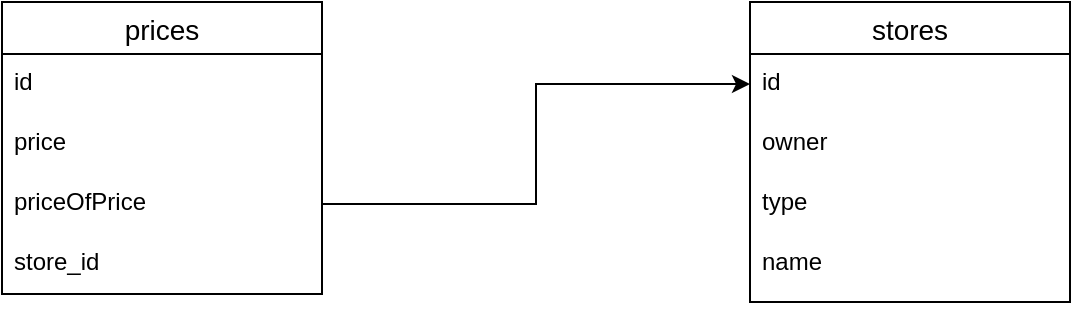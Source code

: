 <mxfile version="15.4.1" type="github">
  <diagram id="3X9cg8X5-Pvk3psCm5Kf" name="Page-1">
    <mxGraphModel dx="1038" dy="539" grid="1" gridSize="10" guides="1" tooltips="1" connect="1" arrows="1" fold="1" page="1" pageScale="1" pageWidth="827" pageHeight="1169" math="0" shadow="0">
      <root>
        <mxCell id="0" />
        <mxCell id="1" parent="0" />
        <mxCell id="d7Z4sYqESItO-Dt72M-e-9" value="stores" style="swimlane;fontStyle=0;childLayout=stackLayout;horizontal=1;startSize=26;horizontalStack=0;resizeParent=1;resizeParentMax=0;resizeLast=0;collapsible=1;marginBottom=0;align=center;fontSize=14;" vertex="1" parent="1">
          <mxGeometry x="414" y="40" width="160" height="150" as="geometry" />
        </mxCell>
        <mxCell id="d7Z4sYqESItO-Dt72M-e-10" value="id" style="text;strokeColor=none;fillColor=none;spacingLeft=4;spacingRight=4;overflow=hidden;rotatable=0;points=[[0,0.5],[1,0.5]];portConstraint=eastwest;fontSize=12;" vertex="1" parent="d7Z4sYqESItO-Dt72M-e-9">
          <mxGeometry y="26" width="160" height="30" as="geometry" />
        </mxCell>
        <mxCell id="d7Z4sYqESItO-Dt72M-e-17" value="owner" style="text;strokeColor=none;fillColor=none;spacingLeft=4;spacingRight=4;overflow=hidden;rotatable=0;points=[[0,0.5],[1,0.5]];portConstraint=eastwest;fontSize=12;" vertex="1" parent="d7Z4sYqESItO-Dt72M-e-9">
          <mxGeometry y="56" width="160" height="30" as="geometry" />
        </mxCell>
        <mxCell id="d7Z4sYqESItO-Dt72M-e-11" value="type" style="text;strokeColor=none;fillColor=none;spacingLeft=4;spacingRight=4;overflow=hidden;rotatable=0;points=[[0,0.5],[1,0.5]];portConstraint=eastwest;fontSize=12;" vertex="1" parent="d7Z4sYqESItO-Dt72M-e-9">
          <mxGeometry y="86" width="160" height="30" as="geometry" />
        </mxCell>
        <mxCell id="d7Z4sYqESItO-Dt72M-e-12" value="name" style="text;strokeColor=none;fillColor=none;spacingLeft=4;spacingRight=4;overflow=hidden;rotatable=0;points=[[0,0.5],[1,0.5]];portConstraint=eastwest;fontSize=12;" vertex="1" parent="d7Z4sYqESItO-Dt72M-e-9">
          <mxGeometry y="116" width="160" height="34" as="geometry" />
        </mxCell>
        <mxCell id="d7Z4sYqESItO-Dt72M-e-13" value="prices" style="swimlane;fontStyle=0;childLayout=stackLayout;horizontal=1;startSize=26;horizontalStack=0;resizeParent=1;resizeParentMax=0;resizeLast=0;collapsible=1;marginBottom=0;align=center;fontSize=14;" vertex="1" parent="1">
          <mxGeometry x="40" y="40" width="160" height="146" as="geometry" />
        </mxCell>
        <mxCell id="d7Z4sYqESItO-Dt72M-e-15" value="id" style="text;strokeColor=none;fillColor=none;spacingLeft=4;spacingRight=4;overflow=hidden;rotatable=0;points=[[0,0.5],[1,0.5]];portConstraint=eastwest;fontSize=12;" vertex="1" parent="d7Z4sYqESItO-Dt72M-e-13">
          <mxGeometry y="26" width="160" height="30" as="geometry" />
        </mxCell>
        <mxCell id="d7Z4sYqESItO-Dt72M-e-14" value="price" style="text;strokeColor=none;fillColor=none;spacingLeft=4;spacingRight=4;overflow=hidden;rotatable=0;points=[[0,0.5],[1,0.5]];portConstraint=eastwest;fontSize=12;" vertex="1" parent="d7Z4sYqESItO-Dt72M-e-13">
          <mxGeometry y="56" width="160" height="30" as="geometry" />
        </mxCell>
        <mxCell id="d7Z4sYqESItO-Dt72M-e-16" value="priceOfPrice" style="text;strokeColor=none;fillColor=none;spacingLeft=4;spacingRight=4;overflow=hidden;rotatable=0;points=[[0,0.5],[1,0.5]];portConstraint=eastwest;fontSize=12;" vertex="1" parent="d7Z4sYqESItO-Dt72M-e-13">
          <mxGeometry y="86" width="160" height="30" as="geometry" />
        </mxCell>
        <mxCell id="d7Z4sYqESItO-Dt72M-e-18" value="store_id" style="text;strokeColor=none;fillColor=none;spacingLeft=4;spacingRight=4;overflow=hidden;rotatable=0;points=[[0,0.5],[1,0.5]];portConstraint=eastwest;fontSize=12;" vertex="1" parent="d7Z4sYqESItO-Dt72M-e-13">
          <mxGeometry y="116" width="160" height="30" as="geometry" />
        </mxCell>
        <mxCell id="d7Z4sYqESItO-Dt72M-e-20" style="edgeStyle=orthogonalEdgeStyle;rounded=0;orthogonalLoop=1;jettySize=auto;html=1;" edge="1" parent="1" source="d7Z4sYqESItO-Dt72M-e-16" target="d7Z4sYqESItO-Dt72M-e-10">
          <mxGeometry relative="1" as="geometry" />
        </mxCell>
      </root>
    </mxGraphModel>
  </diagram>
</mxfile>
